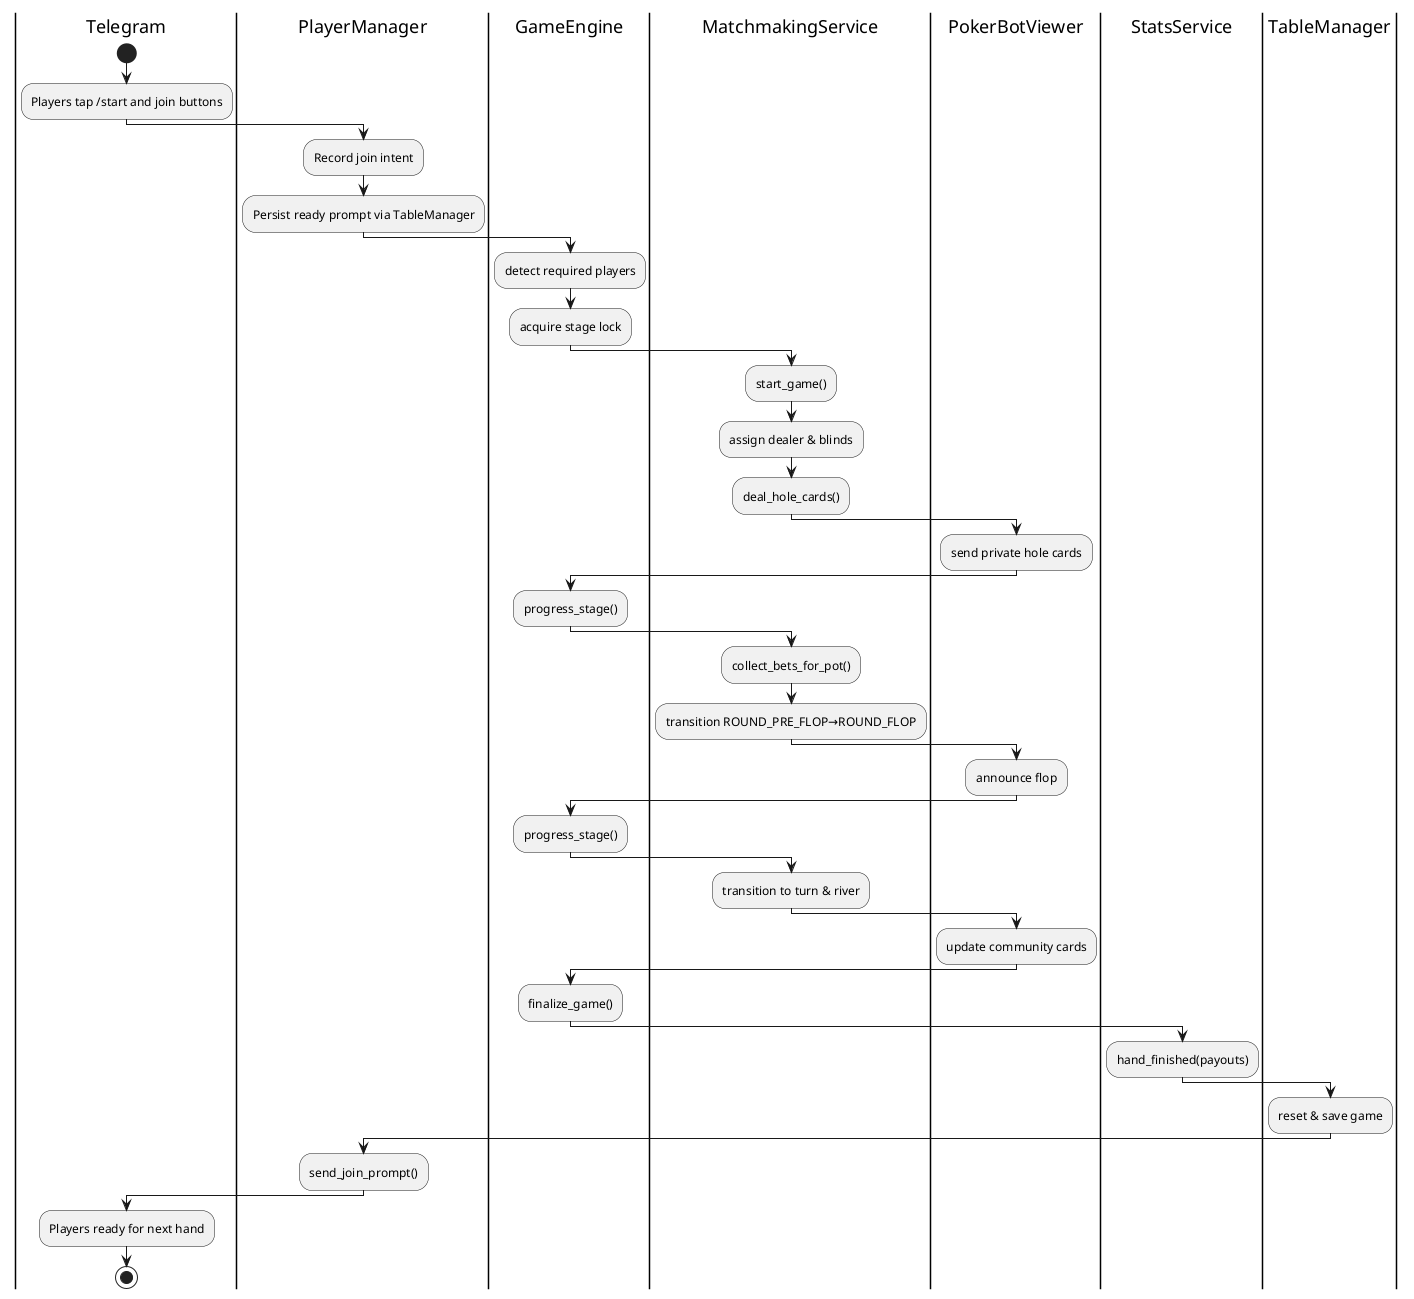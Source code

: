 @startuml GameFlowSwimlane
|Telegram|
start
:Players tap /start and join buttons;
|PlayerManager|
:Record join intent;
:Persist ready prompt via TableManager;
|GameEngine|
:detect required players;
:acquire stage lock;
|MatchmakingService|
:start_game();
:assign dealer & blinds;
:deal_hole_cards();
|PokerBotViewer|
:send private hole cards;
|GameEngine|
:progress_stage();
|MatchmakingService|
:collect_bets_for_pot();
:transition ROUND_PRE_FLOP→ROUND_FLOP;
|PokerBotViewer|
:announce flop;
|GameEngine|
:progress_stage();
|MatchmakingService|
:transition to turn & river;
|PokerBotViewer|
:update community cards;
|GameEngine|
:finalize_game();
|StatsService|
:hand_finished(payouts);
|TableManager|
:reset & save game;
|PlayerManager|
:send_join_prompt();
|Telegram|
:Players ready for next hand;
stop
@enduml
